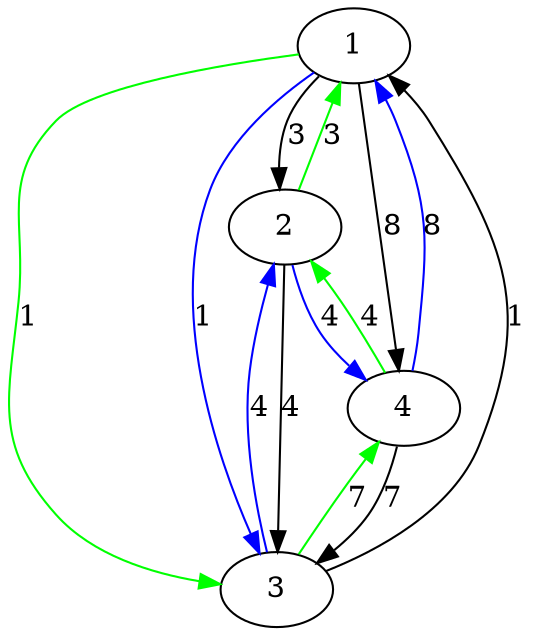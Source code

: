 digraph Way {
1->2[label = 3];
1->3[label = 1, color = "green"];
1->3[label = 1, color = "blue"];
1->4[label = 8];
2->1[label = 3, color = "green"];
2->3[label = 4];
2->4[label = 4, color = "blue"];
3->1[label = 1];
3->2[label = 4, color = "blue"];
3->4[label = 7, color = "green"];
4->1[label = 8, color = "blue"];
4->2[label = 4, color = "green"];
4->3[label = 7];
}